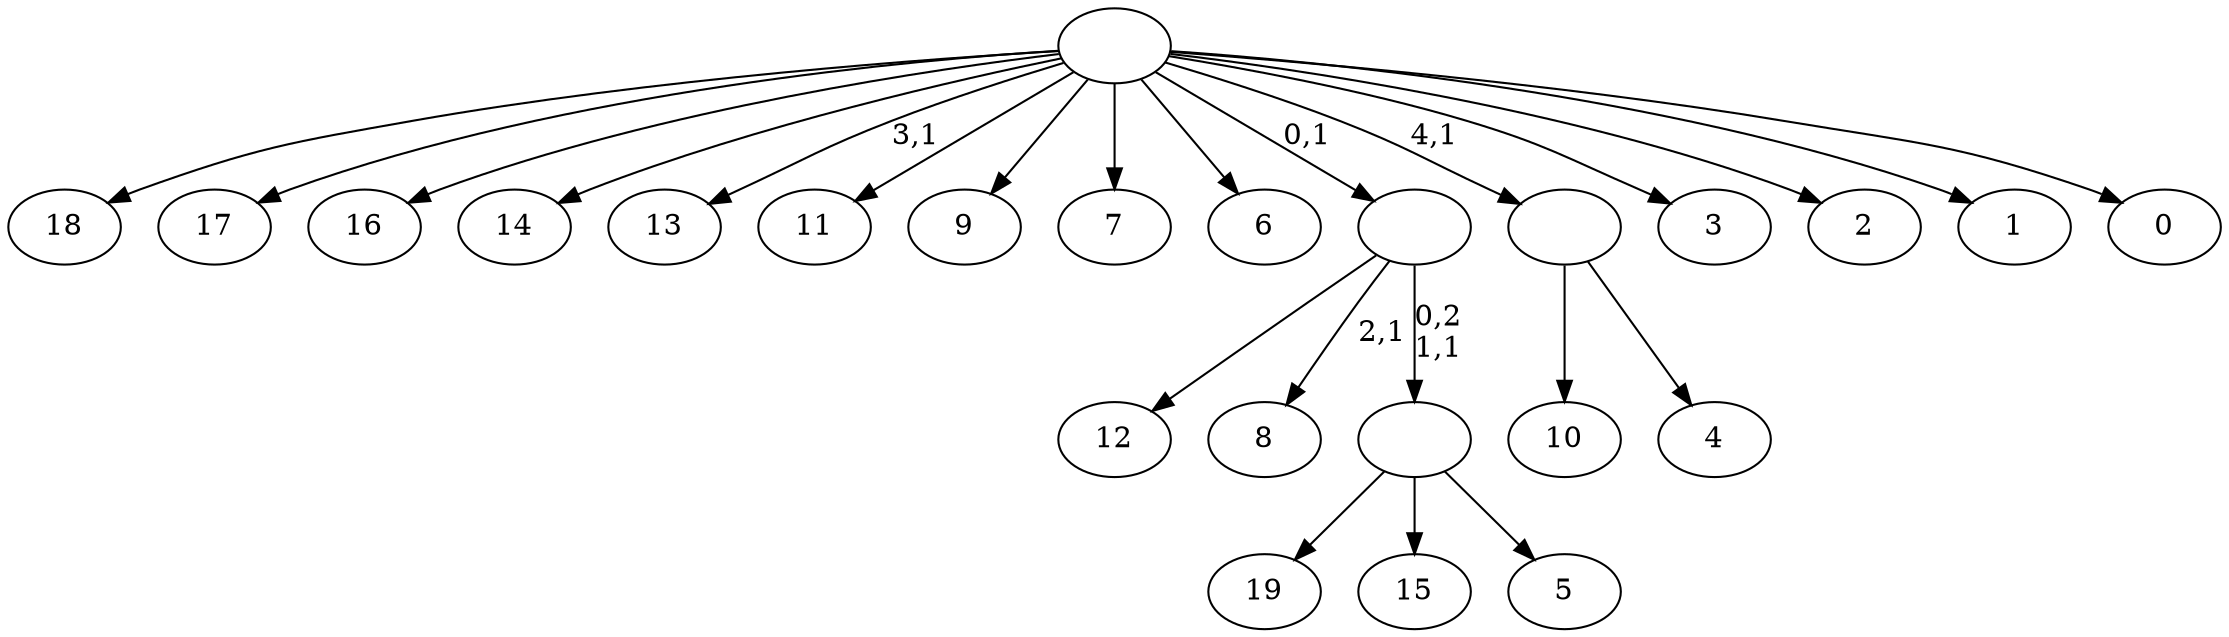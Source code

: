 digraph T {
	25 [label="19"]
	24 [label="18"]
	23 [label="17"]
	22 [label="16"]
	21 [label="15"]
	20 [label="14"]
	19 [label="13"]
	17 [label="12"]
	16 [label="11"]
	15 [label="10"]
	14 [label="9"]
	13 [label="8"]
	11 [label="7"]
	10 [label="6"]
	9 [label="5"]
	8 [label=""]
	7 [label=""]
	6 [label="4"]
	5 [label=""]
	4 [label="3"]
	3 [label="2"]
	2 [label="1"]
	1 [label="0"]
	0 [label=""]
	8 -> 25 [label=""]
	8 -> 21 [label=""]
	8 -> 9 [label=""]
	7 -> 13 [label="2,1"]
	7 -> 17 [label=""]
	7 -> 8 [label="0,2\n1,1"]
	5 -> 15 [label=""]
	5 -> 6 [label=""]
	0 -> 19 [label="3,1"]
	0 -> 24 [label=""]
	0 -> 23 [label=""]
	0 -> 22 [label=""]
	0 -> 20 [label=""]
	0 -> 16 [label=""]
	0 -> 14 [label=""]
	0 -> 11 [label=""]
	0 -> 10 [label=""]
	0 -> 7 [label="0,1"]
	0 -> 5 [label="4,1"]
	0 -> 4 [label=""]
	0 -> 3 [label=""]
	0 -> 2 [label=""]
	0 -> 1 [label=""]
}
